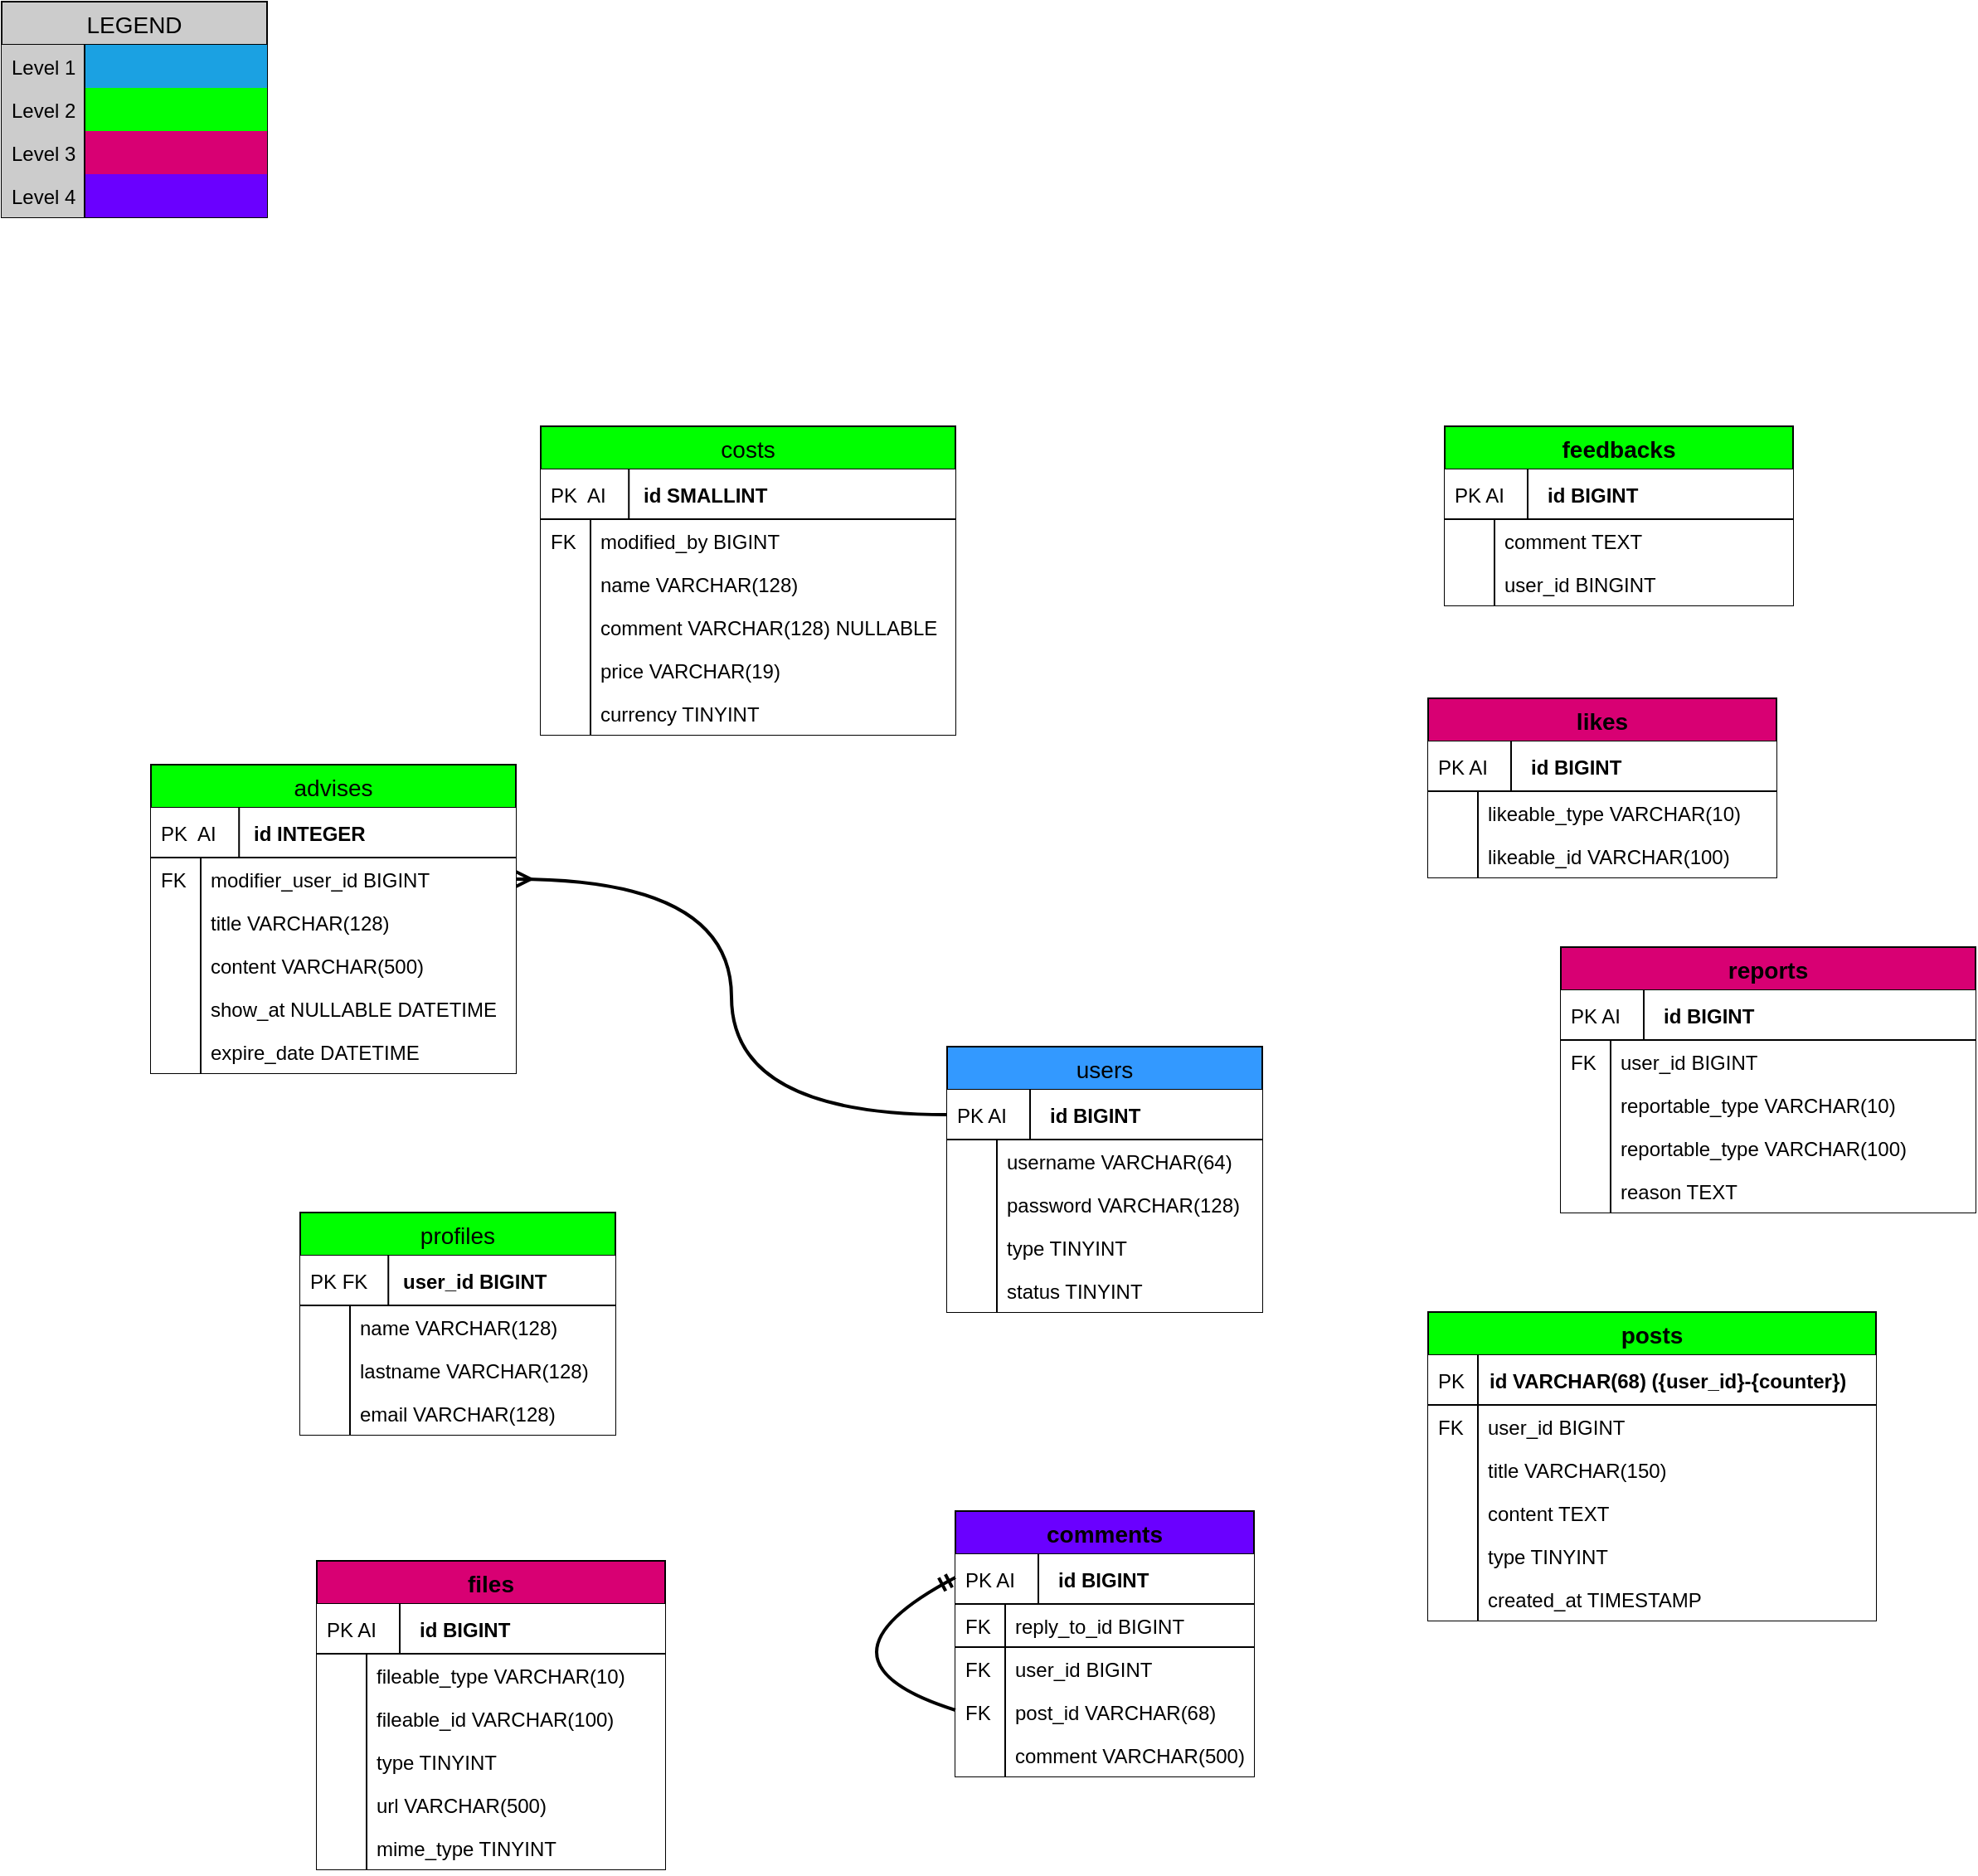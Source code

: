 <mxfile version="13.10.2" type="device"><diagram id="6hGFLwfOUW9BJ-s0fimq" name="Page-1"><mxGraphModel dx="1609" dy="1914" grid="1" gridSize="10" guides="1" tooltips="1" connect="1" arrows="1" fold="1" page="1" pageScale="1" pageWidth="827" pageHeight="1169" math="0" shadow="0"><root><mxCell id="0"/><mxCell id="1" parent="0"/><mxCell id="53" value="" style="edgeStyle=entityRelationEdgeStyle;fontSize=12;html=1;endArrow=ERmandOne;startArrow=ERmandOne;strokeColor=#FFFFFF;strokeWidth=2;entryX=0;entryY=0.5;entryDx=0;entryDy=0;exitX=1;exitY=-0.077;exitDx=0;exitDy=0;exitPerimeter=0;fontStyle=0;fontColor=#000000;" parent="1" source="18" target="7" edge="1"><mxGeometry width="100" height="100" relative="1" as="geometry"><mxPoint x="370" y="350" as="sourcePoint"/><mxPoint x="470" y="250" as="targetPoint"/></mxGeometry></mxCell><mxCell id="56" value="" style="edgeStyle=orthogonalEdgeStyle;fontSize=12;html=1;endArrow=ERoneToMany;startArrow=ERmandOne;strokeColor=#FFFFFF;strokeWidth=2;entryX=0;entryY=0.5;entryDx=0;entryDy=0;exitX=1;exitY=0.5;exitDx=0;exitDy=0;fontStyle=0;fontColor=#000000;curved=1;" parent="1" source="7" target="42" edge="1"><mxGeometry width="100" height="100" relative="1" as="geometry"><mxPoint x="370" y="350" as="sourcePoint"/><mxPoint x="470" y="250" as="targetPoint"/></mxGeometry></mxCell><mxCell id="70" value="" style="edgeStyle=orthogonalEdgeStyle;fontSize=12;html=1;endArrow=ERmany;strokeColor=#FFFFFF;strokeWidth=2;entryX=1;entryY=0.5;entryDx=0;entryDy=0;exitX=0;exitY=0.5;exitDx=0;exitDy=0;curved=1;fontStyle=0;fontColor=#000000;" parent="1" source="44" target="60" edge="1"><mxGeometry width="100" height="100" relative="1" as="geometry"><mxPoint x="370" y="350" as="sourcePoint"/><mxPoint x="470" y="250" as="targetPoint"/></mxGeometry></mxCell><mxCell id="71" value="" style="edgeStyle=orthogonalEdgeStyle;fontSize=12;html=1;endArrow=ERmany;strokeColor=#FFFFFF;strokeWidth=2;entryX=0.5;entryY=0;entryDx=0;entryDy=0;curved=1;exitX=0.5;exitY=1;exitDx=0;exitDy=0;exitPerimeter=0;fontStyle=0;fontColor=#000000;" parent="1" source="11" target="57" edge="1"><mxGeometry width="100" height="100" relative="1" as="geometry"><mxPoint x="370" y="280" as="sourcePoint"/><mxPoint x="460" y="469" as="targetPoint"/></mxGeometry></mxCell><mxCell id="81" value="" style="edgeStyle=orthogonalEdgeStyle;fontSize=12;html=1;endArrow=ERmany;strokeColor=#FFFFFF;strokeWidth=2;entryX=0.5;entryY=1;entryDx=0;entryDy=0;fontStyle=0;fontColor=#000000;exitX=0.75;exitY=0;exitDx=0;exitDy=0;curved=1;" parent="1" source="2" target="72" edge="1"><mxGeometry width="100" height="100" relative="1" as="geometry"><mxPoint x="380" y="280" as="sourcePoint"/><mxPoint x="390" y="310" as="targetPoint"/></mxGeometry></mxCell><mxCell id="95" value="" style="edgeStyle=entityRelationEdgeStyle;fontSize=12;html=1;endArrow=ERoneToMany;strokeColor=#FFFFFF;strokeWidth=2;entryX=0;entryY=0.5;entryDx=0;entryDy=0;exitX=1;exitY=0.25;exitDx=0;exitDy=0;fontStyle=0;fontColor=#000000;" parent="1" source="2" target="89" edge="1"><mxGeometry width="100" height="100" relative="1" as="geometry"><mxPoint x="410" y="200" as="sourcePoint"/><mxPoint x="510" y="100" as="targetPoint"/></mxGeometry></mxCell><mxCell id="13" value="profiles" style="swimlane;fontStyle=0;childLayout=stackLayout;horizontal=1;startSize=26;horizontalStack=0;resizeParent=1;resizeParentMax=0;resizeLast=0;collapsible=1;marginBottom=0;align=center;fontSize=14;fillColor=#00FF00;strokeColor=#000000;fontColor=#000000;" parent="1" vertex="1"><mxGeometry x="-180" y="180" width="190" height="134" as="geometry"/></mxCell><mxCell id="14" value="user_id BIGINT" style="shape=partialRectangle;top=0;left=0;right=0;bottom=1;align=left;verticalAlign=middle;fillColor=#ffffff;spacingLeft=60;spacingRight=4;overflow=hidden;rotatable=0;points=[[0,0.5],[1,0.5]];portConstraint=eastwest;dropTarget=0;fontStyle=1;fontSize=12;fontColor=#000000;strokeColor=#000000;" parent="13" vertex="1"><mxGeometry y="26" width="190" height="30" as="geometry"/></mxCell><mxCell id="15" value="PK FK" style="shape=partialRectangle;top=0;left=0;bottom=0;fillColor=none;align=left;verticalAlign=middle;spacingLeft=4;spacingRight=4;overflow=hidden;rotatable=0;points=[];portConstraint=eastwest;part=1;fontSize=12;fontColor=#000000;strokeColor=#000000;fontStyle=0" parent="14" vertex="1" connectable="0"><mxGeometry width="53.125" height="30" as="geometry"/></mxCell><mxCell id="16" value="name VARCHAR(128)" style="shape=partialRectangle;top=1;left=0;right=0;bottom=0;align=left;verticalAlign=top;fillColor=#ffffff;spacingLeft=34;spacingRight=4;overflow=hidden;rotatable=0;points=[[0,0.5],[1,0.5]];portConstraint=eastwest;dropTarget=0;fontSize=12;fontColor=#000000;strokeColor=#000000;fontStyle=0" parent="13" vertex="1"><mxGeometry y="56" width="190" height="26" as="geometry"/></mxCell><mxCell id="17" value="" style="shape=partialRectangle;top=0;left=0;bottom=0;fillColor=none;align=left;verticalAlign=top;spacingLeft=4;spacingRight=4;overflow=hidden;rotatable=0;points=[];portConstraint=eastwest;part=1;fontSize=12;fontColor=#000000;strokeColor=#000000;fontStyle=0" parent="16" vertex="1" connectable="0"><mxGeometry width="30" height="26" as="geometry"/></mxCell><mxCell id="18" value="lastname VARCHAR(128)" style="shape=partialRectangle;top=0;left=0;right=0;bottom=0;align=left;verticalAlign=top;fillColor=#ffffff;spacingLeft=34;spacingRight=4;overflow=hidden;rotatable=0;points=[[0,0.5],[1,0.5]];portConstraint=eastwest;dropTarget=0;fontSize=12;fontColor=#000000;strokeColor=#000000;fontStyle=0" parent="13" vertex="1"><mxGeometry y="82" width="190" height="26" as="geometry"/></mxCell><mxCell id="19" value="" style="shape=partialRectangle;top=0;left=0;bottom=0;fillColor=none;align=left;verticalAlign=top;spacingLeft=4;spacingRight=4;overflow=hidden;rotatable=0;points=[];portConstraint=eastwest;part=1;fontSize=12;fontColor=#000000;strokeColor=#000000;fontStyle=0" parent="18" vertex="1" connectable="0"><mxGeometry width="30" height="26" as="geometry"/></mxCell><mxCell id="20" value="email VARCHAR(128)" style="shape=partialRectangle;top=0;left=0;right=0;bottom=0;align=left;verticalAlign=top;fillColor=#ffffff;spacingLeft=34;spacingRight=4;overflow=hidden;rotatable=0;points=[[0,0.5],[1,0.5]];portConstraint=eastwest;dropTarget=0;fontSize=12;fontColor=#000000;strokeColor=#000000;fontStyle=0" parent="13" vertex="1"><mxGeometry y="108" width="190" height="26" as="geometry"/></mxCell><mxCell id="21" value="" style="shape=partialRectangle;top=0;left=0;bottom=0;fillColor=none;align=left;verticalAlign=top;spacingLeft=4;spacingRight=4;overflow=hidden;rotatable=0;points=[];portConstraint=eastwest;part=1;fontSize=12;fontColor=#000000;strokeColor=#000000;fontStyle=0" parent="20" vertex="1" connectable="0"><mxGeometry width="30" height="26" as="geometry"/></mxCell><mxCell id="173" value="" style="fontSize=12;html=1;endArrow=ERmany;entryX=1;entryY=0.5;entryDx=0;entryDy=0;exitX=0;exitY=0.5;exitDx=0;exitDy=0;edgeStyle=orthogonalEdgeStyle;elbow=vertical;curved=1;strokeWidth=2;" parent="1" source="3" target="162" edge="1"><mxGeometry width="100" height="100" relative="1" as="geometry"><mxPoint x="270" y="60" as="sourcePoint"/><mxPoint x="370" y="-40" as="targetPoint"/></mxGeometry></mxCell><mxCell id="84" value="reports" style="swimlane;fontStyle=1;childLayout=stackLayout;horizontal=1;startSize=26;horizontalStack=0;resizeParent=1;resizeParentMax=0;resizeLast=0;collapsible=1;marginBottom=0;align=center;fontSize=14;strokeColor=#000000;fillColor=#d80073;fontColor=#000000;labelBackgroundColor=none;" parent="1" vertex="1"><mxGeometry x="580" y="20" width="250" height="160" as="geometry"/></mxCell><mxCell id="85" value="id BIGINT" style="shape=partialRectangle;top=0;left=0;right=0;bottom=1;align=left;verticalAlign=middle;fillColor=#ffffff;spacingLeft=60;spacingRight=4;overflow=hidden;rotatable=0;points=[[0,0.5],[1,0.5]];portConstraint=eastwest;dropTarget=0;fontStyle=1;fontSize=12;fontColor=#000000;strokeColor=#000000;" parent="84" vertex="1"><mxGeometry y="26" width="250" height="30" as="geometry"/></mxCell><mxCell id="86" value="PK AI" style="shape=partialRectangle;top=0;left=0;bottom=0;fillColor=#ffffff;align=left;verticalAlign=middle;spacingLeft=4;spacingRight=4;overflow=hidden;rotatable=0;points=[];portConstraint=eastwest;part=1;fontSize=12;fontColor=#000000;strokeColor=#000000;fontStyle=0" parent="85" vertex="1" connectable="0"><mxGeometry width="50" height="30" as="geometry"/></mxCell><mxCell id="87" value="user_id BIGINT" style="shape=partialRectangle;top=1;left=0;right=0;bottom=0;align=left;verticalAlign=top;fillColor=#ffffff;spacingLeft=34;spacingRight=4;overflow=hidden;rotatable=0;points=[[0,0.5],[1,0.5]];portConstraint=eastwest;dropTarget=0;fontSize=12;fontColor=#000000;strokeColor=#000000;fontStyle=0" parent="84" vertex="1"><mxGeometry y="56" width="250" height="26" as="geometry"/></mxCell><mxCell id="88" value="FK" style="shape=partialRectangle;top=1;left=0;bottom=0;fillColor=#ffffff;align=left;verticalAlign=top;spacingLeft=4;spacingRight=4;overflow=hidden;rotatable=0;points=[];portConstraint=eastwest;part=1;fontSize=12;fontColor=#000000;strokeColor=#000000;fontStyle=0" parent="87" vertex="1" connectable="0"><mxGeometry width="30" height="26" as="geometry"/></mxCell><mxCell id="89" value="reportable_type VARCHAR(10)" style="shape=partialRectangle;top=0;left=0;right=0;bottom=0;align=left;verticalAlign=top;fillColor=#ffffff;spacingLeft=34;spacingRight=4;overflow=hidden;rotatable=0;points=[[0,0.5],[1,0.5]];portConstraint=eastwest;dropTarget=0;fontSize=12;fontColor=#000000;strokeColor=#000000;fontStyle=0" parent="84" vertex="1"><mxGeometry y="82" width="250" height="26" as="geometry"/></mxCell><mxCell id="90" value="" style="shape=partialRectangle;top=0;left=0;bottom=0;fillColor=#ffffff;align=left;verticalAlign=top;spacingLeft=4;spacingRight=4;overflow=hidden;rotatable=0;points=[];portConstraint=eastwest;part=1;fontSize=12;fontColor=#000000;strokeColor=#000000;fontStyle=0" parent="89" vertex="1" connectable="0"><mxGeometry width="30" height="26" as="geometry"/></mxCell><mxCell id="93" value="reportable_type VARCHAR(100)" style="shape=partialRectangle;top=0;left=0;right=0;bottom=0;align=left;verticalAlign=top;fillColor=#ffffff;spacingLeft=34;spacingRight=4;overflow=hidden;rotatable=0;points=[[0,0.5],[1,0.5]];portConstraint=eastwest;dropTarget=0;fontSize=12;fontColor=#000000;strokeColor=#000000;fontStyle=0" parent="84" vertex="1"><mxGeometry y="108" width="250" height="26" as="geometry"/></mxCell><mxCell id="94" value="" style="shape=partialRectangle;top=0;left=0;bottom=0;fillColor=#ffffff;align=left;verticalAlign=top;spacingLeft=4;spacingRight=4;overflow=hidden;rotatable=0;points=[];portConstraint=eastwest;part=1;fontSize=12;fontColor=#000000;strokeColor=#000000;fontStyle=0" parent="93" vertex="1" connectable="0"><mxGeometry width="30" height="26" as="geometry"/></mxCell><mxCell id="91" value="reason TEXT" style="shape=partialRectangle;top=0;left=0;right=0;bottom=0;align=left;verticalAlign=top;fillColor=#ffffff;spacingLeft=34;spacingRight=4;overflow=hidden;rotatable=0;points=[[0,0.5],[1,0.5]];portConstraint=eastwest;dropTarget=0;fontSize=12;fontColor=#000000;strokeColor=#000000;fontStyle=0" parent="84" vertex="1"><mxGeometry y="134" width="250" height="26" as="geometry"/></mxCell><mxCell id="92" value="" style="shape=partialRectangle;top=0;left=0;bottom=0;fillColor=#ffffff;align=left;verticalAlign=top;spacingLeft=4;spacingRight=4;overflow=hidden;rotatable=0;points=[];portConstraint=eastwest;part=1;fontSize=12;fontColor=#000000;strokeColor=#000000;fontStyle=0" parent="91" vertex="1" connectable="0"><mxGeometry width="30" height="26" as="geometry"/></mxCell><mxCell id="57" value="comments" style="swimlane;fontStyle=1;childLayout=stackLayout;horizontal=1;startSize=26;horizontalStack=0;resizeParent=1;resizeParentMax=0;resizeLast=0;collapsible=1;marginBottom=0;align=center;fontSize=14;strokeColor=#000000;fillColor=#6a00ff;fontColor=#000000;" parent="1" vertex="1"><mxGeometry x="215" y="360" width="180" height="160" as="geometry"/></mxCell><mxCell id="58" value="id BIGINT" style="shape=partialRectangle;top=0;left=0;right=0;bottom=1;align=left;verticalAlign=middle;fillColor=#ffffff;spacingLeft=60;spacingRight=4;overflow=hidden;rotatable=0;points=[[0,0.5],[1,0.5]];portConstraint=eastwest;dropTarget=0;fontStyle=1;fontSize=12;fontColor=#000000;strokeColor=#000000;" parent="57" vertex="1"><mxGeometry y="26" width="180" height="30" as="geometry"/></mxCell><mxCell id="59" value="PK AI" style="shape=partialRectangle;top=0;left=0;bottom=0;fillColor=#ffffff;align=left;verticalAlign=middle;spacingLeft=4;spacingRight=4;overflow=hidden;rotatable=0;points=[];portConstraint=eastwest;part=1;fontSize=12;fontColor=#000000;strokeColor=#000000;fontStyle=0" parent="58" vertex="1" connectable="0"><mxGeometry width="50" height="30" as="geometry"/></mxCell><mxCell id="179" value="reply_to_id BIGINT" style="shape=partialRectangle;top=1;left=0;right=0;bottom=1;align=left;verticalAlign=top;fillColor=#ffffff;spacingLeft=34;spacingRight=4;overflow=hidden;rotatable=0;points=[[0,0.5],[1,0.5]];portConstraint=eastwest;dropTarget=0;fontSize=12;fontColor=#000000;strokeColor=#000000;fontStyle=0" parent="57" vertex="1"><mxGeometry y="56" width="180" height="26" as="geometry"/></mxCell><mxCell id="180" value="FK" style="shape=partialRectangle;top=1;left=0;bottom=1;fillColor=#ffffff;align=left;verticalAlign=top;spacingLeft=4;spacingRight=4;overflow=hidden;rotatable=0;points=[];portConstraint=eastwest;part=1;fontSize=12;fontColor=#000000;strokeColor=#000000;fontStyle=0" parent="179" vertex="1" connectable="0"><mxGeometry width="30" height="26" as="geometry"/></mxCell><mxCell id="60" value="user_id BIGINT" style="shape=partialRectangle;top=1;left=0;right=0;bottom=0;align=left;verticalAlign=top;fillColor=#ffffff;spacingLeft=34;spacingRight=4;overflow=hidden;rotatable=0;points=[[0,0.5],[1,0.5]];portConstraint=eastwest;dropTarget=0;fontSize=12;fontColor=#000000;strokeColor=#000000;fontStyle=0" parent="57" vertex="1"><mxGeometry y="82" width="180" height="26" as="geometry"/></mxCell><mxCell id="61" value="FK" style="shape=partialRectangle;top=1;left=0;bottom=0;fillColor=#ffffff;align=left;verticalAlign=top;spacingLeft=4;spacingRight=4;overflow=hidden;rotatable=0;points=[];portConstraint=eastwest;part=1;fontSize=12;fontColor=#000000;strokeColor=#000000;fontStyle=0" parent="60" vertex="1" connectable="0"><mxGeometry width="30" height="26" as="geometry"/></mxCell><mxCell id="62" value="post_id VARCHAR(68)" style="shape=partialRectangle;top=0;left=0;right=0;bottom=0;align=left;verticalAlign=top;fillColor=#ffffff;spacingLeft=34;spacingRight=4;overflow=hidden;rotatable=0;points=[[0,0.5],[1,0.5]];portConstraint=eastwest;dropTarget=0;fontSize=12;fontColor=#000000;strokeColor=#000000;fontStyle=0" parent="57" vertex="1"><mxGeometry y="108" width="180" height="26" as="geometry"/></mxCell><mxCell id="63" value="FK" style="shape=partialRectangle;top=0;left=0;bottom=0;fillColor=#ffffff;align=left;verticalAlign=top;spacingLeft=4;spacingRight=4;overflow=hidden;rotatable=0;points=[];portConstraint=eastwest;part=1;fontSize=12;fontColor=#000000;strokeColor=#000000;fontStyle=0" parent="62" vertex="1" connectable="0"><mxGeometry width="30" height="26" as="geometry"/></mxCell><mxCell id="64" value="comment VARCHAR(500)" style="shape=partialRectangle;top=0;left=0;right=0;bottom=0;align=left;verticalAlign=top;fillColor=#ffffff;spacingLeft=34;spacingRight=4;overflow=hidden;rotatable=0;points=[[0,0.5],[1,0.5]];portConstraint=eastwest;dropTarget=0;fontSize=12;fontColor=#000000;strokeColor=#000000;fontStyle=0" parent="57" vertex="1"><mxGeometry y="134" width="180" height="26" as="geometry"/></mxCell><mxCell id="65" value="" style="shape=partialRectangle;top=0;left=0;bottom=0;fillColor=#ffffff;align=left;verticalAlign=top;spacingLeft=4;spacingRight=4;overflow=hidden;rotatable=0;points=[];portConstraint=eastwest;part=1;fontSize=12;fontColor=#000000;strokeColor=#000000;fontStyle=0" parent="64" vertex="1" connectable="0"><mxGeometry width="30" height="26" as="geometry"/></mxCell><mxCell id="39" value="posts" style="swimlane;fontStyle=1;childLayout=stackLayout;horizontal=1;startSize=26;horizontalStack=0;resizeParent=1;resizeParentMax=0;resizeLast=0;collapsible=1;marginBottom=0;align=center;fontSize=14;strokeColor=#000000;fillColor=#00FF00;fontColor=#000000;" parent="1" vertex="1"><mxGeometry x="500" y="240" width="270" height="186" as="geometry"/></mxCell><mxCell id="40" value="id VARCHAR(68) ({user_id}-{counter})" style="shape=partialRectangle;top=0;left=0;right=0;bottom=1;align=left;verticalAlign=middle;fillColor=#ffffff;spacingLeft=35;spacingRight=4;overflow=hidden;rotatable=0;points=[[0,0.5],[1,0.5]];portConstraint=eastwest;dropTarget=0;fontStyle=1;fontSize=12;fontColor=#000000;strokeColor=#000000;" parent="39" vertex="1"><mxGeometry y="26" width="270" height="30" as="geometry"/></mxCell><mxCell id="41" value="PK" style="shape=partialRectangle;top=0;left=0;bottom=0;fillColor=#ffffff;align=left;verticalAlign=middle;spacingLeft=4;spacingRight=4;overflow=hidden;rotatable=0;points=[];portConstraint=eastwest;part=1;fontSize=12;fontColor=#000000;strokeColor=#000000;fontStyle=0" parent="40" vertex="1" connectable="0"><mxGeometry width="30" height="30" as="geometry"/></mxCell><mxCell id="42" value="user_id BIGINT" style="shape=partialRectangle;top=1;left=0;right=0;bottom=0;align=left;verticalAlign=top;fillColor=#ffffff;spacingLeft=34;spacingRight=4;overflow=hidden;rotatable=0;points=[[0,0.5],[1,0.5]];portConstraint=eastwest;dropTarget=0;fontSize=12;fontColor=#000000;strokeColor=#000000;fontStyle=0" parent="39" vertex="1"><mxGeometry y="56" width="270" height="26" as="geometry"/></mxCell><mxCell id="43" value="FK" style="shape=partialRectangle;top=1;left=0;bottom=0;fillColor=#ffffff;align=left;verticalAlign=top;spacingLeft=4;spacingRight=4;overflow=hidden;rotatable=0;points=[];portConstraint=eastwest;part=1;fontSize=12;fontColor=#000000;strokeColor=#000000;fontStyle=0" parent="42" vertex="1" connectable="0"><mxGeometry width="30" height="26" as="geometry"/></mxCell><mxCell id="44" value="title VARCHAR(150)" style="shape=partialRectangle;top=0;left=0;right=0;bottom=0;align=left;verticalAlign=top;fillColor=#ffffff;spacingLeft=34;spacingRight=4;overflow=hidden;rotatable=0;points=[[0,0.5],[1,0.5]];portConstraint=eastwest;dropTarget=0;fontSize=12;fontColor=#000000;strokeColor=#000000;fontStyle=0" parent="39" vertex="1"><mxGeometry y="82" width="270" height="26" as="geometry"/></mxCell><mxCell id="45" value="" style="shape=partialRectangle;top=0;left=0;bottom=0;fillColor=#ffffff;align=left;verticalAlign=top;spacingLeft=4;spacingRight=4;overflow=hidden;rotatable=0;points=[];portConstraint=eastwest;part=1;fontSize=12;fontColor=#000000;strokeColor=#000000;fontStyle=0" parent="44" vertex="1" connectable="0"><mxGeometry width="30" height="26" as="geometry"/></mxCell><mxCell id="46" value="content TEXT" style="shape=partialRectangle;top=0;left=0;right=0;bottom=0;align=left;verticalAlign=top;fillColor=#ffffff;spacingLeft=34;spacingRight=4;overflow=hidden;rotatable=0;points=[[0,0.5],[1,0.5]];portConstraint=eastwest;dropTarget=0;fontSize=12;fontColor=#000000;strokeColor=#000000;fontStyle=0" parent="39" vertex="1"><mxGeometry y="108" width="270" height="26" as="geometry"/></mxCell><mxCell id="47" value="" style="shape=partialRectangle;top=0;left=0;bottom=0;fillColor=#ffffff;align=left;verticalAlign=top;spacingLeft=4;spacingRight=4;overflow=hidden;rotatable=0;points=[];portConstraint=eastwest;part=1;fontSize=12;fontColor=#000000;strokeColor=#000000;fontStyle=0" parent="46" vertex="1" connectable="0"><mxGeometry width="30" height="26" as="geometry"/></mxCell><mxCell id="48" value="type TINYINT" style="shape=partialRectangle;top=0;left=0;right=0;bottom=0;align=left;verticalAlign=top;fillColor=#ffffff;spacingLeft=34;spacingRight=4;overflow=hidden;rotatable=0;points=[[0,0.5],[1,0.5]];portConstraint=eastwest;dropTarget=0;fontSize=12;fontColor=#000000;strokeColor=#000000;fontStyle=0" parent="39" vertex="1"><mxGeometry y="134" width="270" height="26" as="geometry"/></mxCell><mxCell id="49" value="" style="shape=partialRectangle;top=0;left=0;bottom=0;fillColor=#ffffff;align=left;verticalAlign=top;spacingLeft=4;spacingRight=4;overflow=hidden;rotatable=0;points=[];portConstraint=eastwest;part=1;fontSize=12;fontColor=#000000;strokeColor=#000000;fontStyle=0" parent="48" vertex="1" connectable="0"><mxGeometry width="30" height="26" as="geometry"/></mxCell><mxCell id="50" value="created_at TIMESTAMP" style="shape=partialRectangle;top=0;left=0;right=0;bottom=0;align=left;verticalAlign=top;fillColor=#ffffff;spacingLeft=34;spacingRight=4;overflow=hidden;rotatable=0;points=[[0,0.5],[1,0.5]];portConstraint=eastwest;dropTarget=0;fontSize=12;strokeColor=#000000;fontColor=#000000;fontStyle=0" parent="39" vertex="1"><mxGeometry y="160" width="270" height="26" as="geometry"/></mxCell><mxCell id="51" value="" style="shape=partialRectangle;fontStyle=1;top=0;left=0;bottom=0;fillColor=#ffffff;align=left;verticalAlign=top;spacingLeft=4;spacingRight=4;overflow=hidden;rotatable=0;points=[];portConstraint=eastwest;part=1;fontSize=12;strokeColor=#000000;fontColor=#000000;" parent="50" vertex="1" connectable="0"><mxGeometry width="30" height="26" as="geometry"/></mxCell><mxCell id="183" value="" style="edgeStyle=orthogonalEdgeStyle;fontSize=12;html=1;endArrow=ERmandOne;strokeWidth=2;entryX=0;entryY=0.25;entryDx=0;entryDy=0;exitX=0;exitY=0.75;exitDx=0;exitDy=0;curved=1;" parent="1" source="57" target="57" edge="1"><mxGeometry width="100" height="100" relative="1" as="geometry"><mxPoint x="100" y="260" as="sourcePoint"/><mxPoint x="200" y="160" as="targetPoint"/><Array as="points"><mxPoint x="120" y="450"/></Array></mxGeometry></mxCell><mxCell id="202" value="" style="edgeStyle=orthogonalEdgeStyle;fontSize=12;html=1;endArrow=ERmany;strokeColor=#FFFFFF;strokeWidth=2;fontStyle=0;fontColor=#000000;exitX=0.5;exitY=0;exitDx=0;exitDy=0;entryX=0.75;entryY=1;entryDx=0;entryDy=0;curved=1;" parent="1" source="2" target="124" edge="1"><mxGeometry width="100" height="100" relative="1" as="geometry"><mxPoint x="300" y="80" as="sourcePoint"/><mxPoint x="270" y="-130" as="targetPoint"/></mxGeometry></mxCell><mxCell id="159" value="advises" style="swimlane;fontStyle=0;childLayout=stackLayout;horizontal=1;startSize=26;horizontalStack=0;resizeParent=1;resizeParentMax=0;resizeLast=0;collapsible=1;marginBottom=0;align=center;fontSize=14;fillColor=#00FF00;strokeColor=#000000;fontColor=#000000;separatorColor=#000000;rounded=0;swimlaneFillColor=none;" parent="1" vertex="1"><mxGeometry x="-270" y="-90" width="220" height="186" as="geometry"/></mxCell><mxCell id="160" value="id INTEGER" style="shape=partialRectangle;top=0;left=0;right=0;bottom=1;align=left;verticalAlign=middle;fillColor=#ffffff;spacingLeft=60;spacingRight=4;overflow=hidden;rotatable=0;points=[[0,0.5],[1,0.5]];portConstraint=eastwest;dropTarget=0;fontStyle=1;fontSize=12;fontColor=#000000;strokeColor=#000000;" parent="159" vertex="1"><mxGeometry y="26" width="220" height="30" as="geometry"/></mxCell><mxCell id="161" value="PK  AI" style="shape=partialRectangle;top=0;left=0;bottom=0;fillColor=none;align=left;verticalAlign=middle;spacingLeft=4;spacingRight=4;overflow=hidden;rotatable=0;points=[];portConstraint=eastwest;part=1;fontSize=12;fontColor=#000000;strokeColor=#000000;fontStyle=0" parent="160" vertex="1" connectable="0"><mxGeometry width="53.125" height="30" as="geometry"/></mxCell><mxCell id="162" value="modifier_user_id BIGINT" style="shape=partialRectangle;top=1;left=0;right=0;bottom=0;align=left;verticalAlign=top;fillColor=#ffffff;spacingLeft=34;spacingRight=4;overflow=hidden;rotatable=0;points=[[0,0.5],[1,0.5]];portConstraint=eastwest;dropTarget=0;fontSize=12;fontColor=#000000;strokeColor=#000000;perimeterSpacing=0;strokeWidth=1;fontStyle=0" parent="159" vertex="1"><mxGeometry y="56" width="220" height="26" as="geometry"/></mxCell><mxCell id="163" value="FK" style="shape=partialRectangle;top=0;left=0;bottom=0;fillColor=none;align=left;verticalAlign=top;spacingLeft=4;spacingRight=4;overflow=hidden;rotatable=0;points=[];portConstraint=eastwest;part=1;fontSize=12;fontColor=#000000;strokeColor=#000000;fontStyle=0" parent="162" vertex="1" connectable="0"><mxGeometry width="30" height="26" as="geometry"/></mxCell><mxCell id="164" value="title VARCHAR(128)" style="shape=partialRectangle;top=0;left=0;right=0;bottom=0;align=left;verticalAlign=top;fillColor=#ffffff;spacingLeft=34;spacingRight=4;overflow=hidden;rotatable=0;points=[[0,0.5],[1,0.5]];portConstraint=eastwest;dropTarget=0;fontSize=12;fontColor=#000000;strokeColor=#000000;strokeWidth=1;perimeterSpacing=0;fontStyle=0" parent="159" vertex="1"><mxGeometry y="82" width="220" height="26" as="geometry"/></mxCell><mxCell id="165" value="" style="shape=partialRectangle;top=0;left=0;bottom=0;fillColor=none;align=left;verticalAlign=top;spacingLeft=4;spacingRight=4;overflow=hidden;rotatable=0;points=[];portConstraint=eastwest;part=1;fontSize=12;fontColor=#000000;strokeColor=#000000;fontStyle=0" parent="164" vertex="1" connectable="0"><mxGeometry width="30" height="26" as="geometry"/></mxCell><mxCell id="166" value="content VARCHAR(500)" style="shape=partialRectangle;top=0;left=0;right=0;bottom=0;align=left;verticalAlign=top;fillColor=#ffffff;spacingLeft=34;spacingRight=4;overflow=hidden;rotatable=0;points=[[0,0.5],[1,0.5]];portConstraint=eastwest;dropTarget=0;fontSize=12;fontColor=#000000;strokeColor=#000000;fontStyle=0" parent="159" vertex="1"><mxGeometry y="108" width="220" height="26" as="geometry"/></mxCell><mxCell id="167" value="" style="shape=partialRectangle;top=0;left=0;bottom=0;fillColor=none;align=left;verticalAlign=top;spacingLeft=4;spacingRight=4;overflow=hidden;rotatable=0;points=[];portConstraint=eastwest;part=1;fontSize=12;fontColor=#000000;strokeColor=#000000;fontStyle=0" parent="166" vertex="1" connectable="0"><mxGeometry width="30" height="26" as="geometry"/></mxCell><mxCell id="175" value="show_at NULLABLE DATETIME" style="shape=partialRectangle;top=0;left=0;right=0;bottom=0;align=left;verticalAlign=top;fillColor=#ffffff;spacingLeft=34;spacingRight=4;overflow=hidden;rotatable=0;points=[[0,0.5],[1,0.5]];portConstraint=eastwest;dropTarget=0;fontSize=12;fontColor=#000000;strokeColor=#000000;fontStyle=0" parent="159" vertex="1"><mxGeometry y="134" width="220" height="26" as="geometry"/></mxCell><mxCell id="176" value="" style="shape=partialRectangle;top=0;left=0;bottom=0;fillColor=none;align=left;verticalAlign=top;spacingLeft=4;spacingRight=4;overflow=hidden;rotatable=0;points=[];portConstraint=eastwest;part=1;fontSize=12;fontColor=#000000;strokeColor=#000000;fontStyle=0" parent="175" vertex="1" connectable="0"><mxGeometry width="30" height="26" as="geometry"/></mxCell><mxCell id="177" value="expire_date DATETIME" style="shape=partialRectangle;top=0;left=0;right=0;bottom=0;align=left;verticalAlign=top;fillColor=#ffffff;spacingLeft=34;spacingRight=4;overflow=hidden;rotatable=0;points=[[0,0.5],[1,0.5]];portConstraint=eastwest;dropTarget=0;fontSize=12;fontColor=#000000;strokeColor=#000000;fontStyle=0" parent="159" vertex="1"><mxGeometry y="160" width="220" height="26" as="geometry"/></mxCell><mxCell id="178" value="" style="shape=partialRectangle;top=0;left=0;bottom=0;fillColor=none;align=left;verticalAlign=top;spacingLeft=4;spacingRight=4;overflow=hidden;rotatable=0;points=[];portConstraint=eastwest;part=1;fontSize=12;fontColor=#000000;strokeColor=#000000;fontStyle=0" parent="177" vertex="1" connectable="0"><mxGeometry width="30" height="26" as="geometry"/></mxCell><mxCell id="96" value="files" style="swimlane;fontStyle=1;childLayout=stackLayout;horizontal=1;startSize=26;horizontalStack=0;resizeParent=1;resizeParentMax=0;resizeLast=0;collapsible=1;marginBottom=0;align=center;fontSize=14;strokeColor=#000000;fillColor=#d80073;fontColor=#000000;" parent="1" vertex="1"><mxGeometry x="-170" y="390" width="210" height="186" as="geometry"/></mxCell><mxCell id="97" value="id BIGINT" style="shape=partialRectangle;top=0;left=0;right=0;bottom=1;align=left;verticalAlign=middle;fillColor=#ffffff;spacingLeft=60;spacingRight=4;overflow=hidden;rotatable=0;points=[[0,0.5],[1,0.5]];portConstraint=eastwest;dropTarget=0;fontStyle=1;fontSize=12;fontColor=#000000;strokeColor=#000000;perimeterSpacing=0;strokeWidth=1;" parent="96" vertex="1"><mxGeometry y="26" width="210" height="30" as="geometry"/></mxCell><mxCell id="98" value="PK AI" style="shape=partialRectangle;top=0;left=0;bottom=1;fillColor=#ffffff;align=left;verticalAlign=middle;spacingLeft=4;spacingRight=4;overflow=hidden;rotatable=0;points=[];portConstraint=eastwest;part=1;fontSize=12;fontColor=#000000;strokeColor=#000000;strokeWidth=1;fontStyle=0" parent="97" vertex="1" connectable="0"><mxGeometry width="50" height="30" as="geometry"/></mxCell><mxCell id="101" value="fileable_type VARCHAR(10)" style="shape=partialRectangle;top=1;left=0;right=0;bottom=0;align=left;verticalAlign=top;fillColor=#ffffff;spacingLeft=34;spacingRight=4;overflow=hidden;rotatable=0;points=[[0,0.5],[1,0.5]];portConstraint=eastwest;dropTarget=0;fontSize=12;fontColor=#000000;strokeColor=#000000;fontStyle=0" parent="96" vertex="1"><mxGeometry y="56" width="210" height="26" as="geometry"/></mxCell><mxCell id="102" value="" style="shape=partialRectangle;top=1;left=0;bottom=0;fillColor=#ffffff;align=left;verticalAlign=top;spacingLeft=4;spacingRight=4;overflow=hidden;rotatable=0;points=[];portConstraint=eastwest;part=1;fontSize=12;fontColor=#000000;strokeColor=#000000;fontStyle=0" parent="101" vertex="1" connectable="0"><mxGeometry width="30" height="26" as="geometry"/></mxCell><mxCell id="103" value="fileable_id VARCHAR(100)" style="shape=partialRectangle;top=0;left=0;right=0;bottom=0;align=left;verticalAlign=top;fillColor=#ffffff;spacingLeft=34;spacingRight=4;overflow=hidden;rotatable=0;points=[[0,0.5],[1,0.5]];portConstraint=eastwest;dropTarget=0;fontSize=12;fontColor=#000000;strokeColor=#000000;fontStyle=0" parent="96" vertex="1"><mxGeometry y="82" width="210" height="26" as="geometry"/></mxCell><mxCell id="104" value="" style="shape=partialRectangle;top=0;left=0;bottom=0;fillColor=#ffffff;align=left;verticalAlign=top;spacingLeft=4;spacingRight=4;overflow=hidden;rotatable=0;points=[];portConstraint=eastwest;part=1;fontSize=12;fontColor=#000000;strokeColor=#000000;fontStyle=0" parent="103" vertex="1" connectable="0"><mxGeometry width="30" height="26" as="geometry"/></mxCell><mxCell id="105" value="type TINYINT" style="shape=partialRectangle;top=0;left=0;right=0;bottom=0;align=left;verticalAlign=top;fillColor=#ffffff;spacingLeft=34;spacingRight=4;overflow=hidden;rotatable=0;points=[[0,0.5],[1,0.5]];portConstraint=eastwest;dropTarget=0;fontSize=12;fontColor=#000000;strokeColor=#000000;fontStyle=0" parent="96" vertex="1"><mxGeometry y="108" width="210" height="26" as="geometry"/></mxCell><mxCell id="106" value="" style="shape=partialRectangle;top=0;left=0;bottom=0;fillColor=#ffffff;align=left;verticalAlign=top;spacingLeft=4;spacingRight=4;overflow=hidden;rotatable=0;points=[];portConstraint=eastwest;part=1;fontSize=12;fontColor=#000000;strokeColor=#000000;fontStyle=0" parent="105" vertex="1" connectable="0"><mxGeometry width="30" height="26" as="geometry"/></mxCell><mxCell id="107" value="url VARCHAR(500)" style="shape=partialRectangle;top=0;left=0;right=0;bottom=0;align=left;verticalAlign=top;fillColor=#ffffff;spacingLeft=34;spacingRight=4;overflow=hidden;rotatable=0;points=[[0,0.5],[1,0.5]];portConstraint=eastwest;dropTarget=0;fontSize=12;fontColor=#000000;strokeColor=#000000;fontStyle=0" parent="96" vertex="1"><mxGeometry y="134" width="210" height="26" as="geometry"/></mxCell><mxCell id="108" value="" style="shape=partialRectangle;top=0;left=0;bottom=0;fillColor=#ffffff;align=left;verticalAlign=top;spacingLeft=4;spacingRight=4;overflow=hidden;rotatable=0;points=[];portConstraint=eastwest;part=1;fontSize=12;fontColor=#000000;strokeColor=#000000;fontStyle=0" parent="107" vertex="1" connectable="0"><mxGeometry width="30" height="26" as="geometry"/></mxCell><mxCell id="109" value="mime_type TINYINT" style="shape=partialRectangle;top=0;left=0;right=0;bottom=0;align=left;verticalAlign=top;fillColor=#ffffff;spacingLeft=34;spacingRight=4;overflow=hidden;rotatable=0;points=[[0,0.5],[1,0.5]];portConstraint=eastwest;dropTarget=0;fontSize=12;fontColor=#000000;strokeColor=#000000;fontStyle=0" parent="96" vertex="1"><mxGeometry y="160" width="210" height="26" as="geometry"/></mxCell><mxCell id="110" value="" style="shape=partialRectangle;top=0;left=0;bottom=0;fillColor=#ffffff;align=left;verticalAlign=top;spacingLeft=4;spacingRight=4;overflow=hidden;rotatable=0;points=[];portConstraint=eastwest;part=1;fontSize=12;fontColor=#000000;strokeColor=#000000;fontStyle=0" parent="109" vertex="1" connectable="0"><mxGeometry width="30" height="26" as="geometry"/></mxCell><mxCell id="2" value="users" style="swimlane;fontStyle=0;childLayout=stackLayout;horizontal=1;startSize=26;horizontalStack=0;resizeParent=1;resizeParentMax=0;resizeLast=0;collapsible=1;marginBottom=0;align=center;fontSize=14;fillColor=#3399FF;strokeColor=#000000;fontColor=#000000;" parent="1" vertex="1"><mxGeometry x="210" y="80" width="190" height="160" as="geometry"/></mxCell><mxCell id="3" value="id BIGINT" style="shape=partialRectangle;top=0;left=0;right=0;bottom=1;align=left;verticalAlign=middle;fillColor=#ffffff;spacingLeft=60;spacingRight=4;overflow=hidden;rotatable=0;points=[[0,0.5],[1,0.5]];portConstraint=eastwest;dropTarget=0;fontStyle=1;fontSize=12;fontColor=#000000;strokeColor=#000000;" parent="2" vertex="1"><mxGeometry y="26" width="190" height="30" as="geometry"/></mxCell><mxCell id="4" value="PK AI" style="shape=partialRectangle;top=0;left=0;bottom=0;fillColor=none;align=left;verticalAlign=middle;spacingLeft=4;spacingRight=4;overflow=hidden;rotatable=0;points=[];portConstraint=eastwest;part=1;fontSize=12;fontColor=#000000;strokeColor=#000000;fontStyle=0" parent="3" vertex="1" connectable="0"><mxGeometry width="50" height="30" as="geometry"/></mxCell><mxCell id="5" value="username VARCHAR(64)" style="shape=partialRectangle;top=1;left=0;right=0;bottom=0;align=left;verticalAlign=top;fillColor=#ffffff;spacingLeft=34;spacingRight=4;overflow=hidden;rotatable=0;points=[[0,0.5],[1,0.5]];portConstraint=eastwest;dropTarget=0;fontSize=12;fontColor=#000000;strokeColor=#000000;fontStyle=0" parent="2" vertex="1"><mxGeometry y="56" width="190" height="26" as="geometry"/></mxCell><mxCell id="6" value="" style="shape=partialRectangle;top=1;left=0;bottom=0;fillColor=none;align=left;verticalAlign=top;spacingLeft=4;spacingRight=4;overflow=hidden;rotatable=0;points=[];portConstraint=eastwest;part=1;fontSize=12;strokeColor=#000000;fontColor=#000000;fontStyle=0" parent="5" vertex="1" connectable="0"><mxGeometry width="30" height="26" as="geometry"/></mxCell><mxCell id="7" value="password VARCHAR(128)" style="shape=partialRectangle;top=0;left=0;right=0;bottom=0;align=left;verticalAlign=top;fillColor=#ffffff;spacingLeft=34;spacingRight=4;overflow=hidden;rotatable=0;points=[[0,0.5],[1,0.5]];portConstraint=eastwest;dropTarget=0;fontSize=12;fontColor=#000000;strokeColor=#000000;fontStyle=0" parent="2" vertex="1"><mxGeometry y="82" width="190" height="26" as="geometry"/></mxCell><mxCell id="8" value="" style="shape=partialRectangle;top=0;left=0;bottom=0;fillColor=none;align=left;verticalAlign=top;spacingLeft=4;spacingRight=4;overflow=hidden;rotatable=0;points=[];portConstraint=eastwest;part=1;fontSize=12;strokeColor=#000000;fontColor=#000000;fontStyle=0" parent="7" vertex="1" connectable="0"><mxGeometry width="30" height="26" as="geometry"/></mxCell><mxCell id="9" value="type TINYINT" style="shape=partialRectangle;top=0;left=0;right=0;bottom=0;align=left;verticalAlign=top;fillColor=#ffffff;spacingLeft=34;spacingRight=4;overflow=hidden;rotatable=0;points=[[0,0.5],[1,0.5]];portConstraint=eastwest;dropTarget=0;fontSize=12;fontColor=#000000;strokeColor=#000000;fontStyle=0" parent="2" vertex="1"><mxGeometry y="108" width="190" height="26" as="geometry"/></mxCell><mxCell id="10" value="" style="shape=partialRectangle;top=0;left=0;bottom=0;fillColor=#ffffff;align=left;verticalAlign=top;spacingLeft=4;spacingRight=4;overflow=hidden;rotatable=0;points=[];portConstraint=eastwest;part=1;fontSize=12;fontColor=#000000;strokeColor=#000000;fontStyle=0" parent="9" vertex="1" connectable="0"><mxGeometry width="30" height="26" as="geometry"/></mxCell><mxCell id="11" value="status TINYINT" style="shape=partialRectangle;top=0;left=0;right=0;bottom=0;align=left;verticalAlign=top;fillColor=#ffffff;spacingLeft=34;spacingRight=4;overflow=hidden;rotatable=0;points=[[0,0.5],[1,0.5]];portConstraint=eastwest;dropTarget=0;fontSize=12;fontColor=#000000;strokeColor=#000000;fontStyle=0" parent="2" vertex="1"><mxGeometry y="134" width="190" height="26" as="geometry"/></mxCell><mxCell id="12" value="" style="shape=partialRectangle;top=0;left=0;bottom=0;fillColor=none;align=left;verticalAlign=top;spacingLeft=4;spacingRight=4;overflow=hidden;rotatable=0;points=[];portConstraint=eastwest;part=1;fontSize=12;strokeColor=#000000;fontColor=#000000;fontStyle=0" parent="11" vertex="1" connectable="0"><mxGeometry width="30" height="26" as="geometry"/></mxCell><mxCell id="124" value="costs" style="swimlane;fontStyle=0;childLayout=stackLayout;horizontal=1;startSize=26;horizontalStack=0;resizeParent=1;resizeParentMax=0;resizeLast=0;collapsible=1;marginBottom=0;align=center;fontSize=14;fillColor=#00FF00;strokeColor=#000000;fontColor=#000000;separatorColor=#000000;rounded=0;swimlaneFillColor=none;" parent="1" vertex="1"><mxGeometry x="-35" y="-294" width="250" height="186" as="geometry"><mxRectangle x="120" y="-210" width="70" height="26" as="alternateBounds"/></mxGeometry></mxCell><mxCell id="125" value="id SMALLINT" style="shape=partialRectangle;top=0;left=0;right=0;bottom=1;align=left;verticalAlign=middle;fillColor=#ffffff;spacingLeft=60;spacingRight=4;overflow=hidden;rotatable=0;points=[[0,0.5],[1,0.5]];portConstraint=eastwest;dropTarget=0;fontStyle=1;fontSize=12;fontColor=#000000;strokeColor=#000000;" parent="124" vertex="1"><mxGeometry y="26" width="250" height="30" as="geometry"/></mxCell><mxCell id="126" value="PK  AI" style="shape=partialRectangle;top=0;left=0;bottom=0;fillColor=none;align=left;verticalAlign=middle;spacingLeft=4;spacingRight=4;overflow=hidden;rotatable=0;points=[];portConstraint=eastwest;part=1;fontSize=12;fontColor=#000000;strokeColor=#000000;fontStyle=0" parent="125" vertex="1" connectable="0"><mxGeometry width="53.125" height="30" as="geometry"/></mxCell><mxCell id="133" value="modified_by BIGINT" style="shape=partialRectangle;top=1;left=0;right=0;bottom=0;align=left;verticalAlign=top;fillColor=#ffffff;spacingLeft=34;spacingRight=4;overflow=hidden;rotatable=0;points=[[0,0.5],[1,0.5]];portConstraint=eastwest;dropTarget=0;fontSize=12;fontColor=#000000;strokeColor=#000000;perimeterSpacing=0;strokeWidth=1;fontStyle=0" parent="124" vertex="1"><mxGeometry y="56" width="250" height="26" as="geometry"/></mxCell><mxCell id="134" value="FK" style="shape=partialRectangle;top=0;left=0;bottom=0;fillColor=none;align=left;verticalAlign=top;spacingLeft=4;spacingRight=4;overflow=hidden;rotatable=0;points=[];portConstraint=eastwest;part=1;fontSize=12;fontColor=#000000;strokeColor=#000000;fontStyle=0" parent="133" vertex="1" connectable="0"><mxGeometry width="30" height="26" as="geometry"/></mxCell><mxCell id="127" value="name VARCHAR(128)" style="shape=partialRectangle;top=0;left=0;right=0;bottom=0;align=left;verticalAlign=top;fillColor=#ffffff;spacingLeft=34;spacingRight=4;overflow=hidden;rotatable=0;points=[[0,0.5],[1,0.5]];portConstraint=eastwest;dropTarget=0;fontSize=12;fontColor=#000000;strokeColor=#000000;strokeWidth=1;perimeterSpacing=0;fontStyle=0" parent="124" vertex="1"><mxGeometry y="82" width="250" height="26" as="geometry"/></mxCell><mxCell id="128" value="" style="shape=partialRectangle;top=0;left=0;bottom=0;fillColor=none;align=left;verticalAlign=top;spacingLeft=4;spacingRight=4;overflow=hidden;rotatable=0;points=[];portConstraint=eastwest;part=1;fontSize=12;fontColor=#000000;strokeColor=#000000;fontStyle=0" parent="127" vertex="1" connectable="0"><mxGeometry width="30" height="26" as="geometry"/></mxCell><mxCell id="203" value="comment VARCHAR(128) NULLABLE" style="shape=partialRectangle;top=0;left=0;right=0;bottom=0;align=left;verticalAlign=top;fillColor=#ffffff;spacingLeft=34;spacingRight=4;overflow=hidden;rotatable=0;points=[[0,0.5],[1,0.5]];portConstraint=eastwest;dropTarget=0;fontSize=12;fontColor=#000000;strokeColor=#000000;strokeWidth=1;perimeterSpacing=0;fontStyle=0" parent="124" vertex="1"><mxGeometry y="108" width="250" height="26" as="geometry"/></mxCell><mxCell id="204" value="" style="shape=partialRectangle;top=0;left=0;bottom=0;fillColor=none;align=left;verticalAlign=top;spacingLeft=4;spacingRight=4;overflow=hidden;rotatable=0;points=[];portConstraint=eastwest;part=1;fontSize=12;fontColor=#000000;strokeColor=#000000;fontStyle=0" parent="203" vertex="1" connectable="0"><mxGeometry width="30" height="26" as="geometry"/></mxCell><mxCell id="129" value="price VARCHAR(19)" style="shape=partialRectangle;top=0;left=0;right=0;bottom=0;align=left;verticalAlign=top;fillColor=#ffffff;spacingLeft=34;spacingRight=4;overflow=hidden;rotatable=0;points=[[0,0.5],[1,0.5]];portConstraint=eastwest;dropTarget=0;fontSize=12;fontColor=#000000;strokeColor=#000000;fontStyle=0" parent="124" vertex="1"><mxGeometry y="134" width="250" height="26" as="geometry"/></mxCell><mxCell id="130" value="" style="shape=partialRectangle;top=0;left=0;bottom=0;fillColor=none;align=left;verticalAlign=top;spacingLeft=4;spacingRight=4;overflow=hidden;rotatable=0;points=[];portConstraint=eastwest;part=1;fontSize=12;fontColor=#000000;strokeColor=#000000;fontStyle=0" parent="129" vertex="1" connectable="0"><mxGeometry width="30" height="26" as="geometry"/></mxCell><mxCell id="187" value="currency TINYINT" style="shape=partialRectangle;top=0;left=0;right=0;bottom=0;align=left;verticalAlign=top;fillColor=#ffffff;spacingLeft=34;spacingRight=4;overflow=hidden;rotatable=0;points=[[0,0.5],[1,0.5]];portConstraint=eastwest;dropTarget=0;fontSize=12;fontColor=#000000;strokeColor=#000000;fontStyle=0" parent="124" vertex="1"><mxGeometry y="160" width="250" height="26" as="geometry"/></mxCell><mxCell id="188" value="" style="shape=partialRectangle;top=0;left=0;bottom=0;fillColor=none;align=left;verticalAlign=top;spacingLeft=4;spacingRight=4;overflow=hidden;rotatable=0;points=[];portConstraint=eastwest;part=1;fontSize=12;fontColor=#000000;strokeColor=#000000;fontStyle=0" parent="187" vertex="1" connectable="0"><mxGeometry width="30" height="26" as="geometry"/></mxCell><mxCell id="72" value="likes" style="swimlane;fontStyle=1;childLayout=stackLayout;horizontal=1;startSize=26;horizontalStack=0;resizeParent=1;resizeParentMax=0;resizeLast=0;collapsible=1;marginBottom=0;align=center;fontSize=14;strokeColor=#000000;fillColor=#d80073;fontColor=#000000;" parent="1" vertex="1"><mxGeometry x="500" y="-130" width="210" height="108" as="geometry"><mxRectangle x="370" y="-108" width="60" height="26" as="alternateBounds"/></mxGeometry></mxCell><mxCell id="73" value="id BIGINT" style="shape=partialRectangle;top=0;left=0;right=0;bottom=1;align=left;verticalAlign=middle;fillColor=#FFFFFF;spacingLeft=60;spacingRight=4;overflow=hidden;rotatable=0;points=[[0,0.5],[1,0.5]];portConstraint=eastwest;dropTarget=0;fontStyle=1;fontSize=12;fontColor=#000000;strokeColor=#000000;gradientColor=none;" parent="72" vertex="1"><mxGeometry y="26" width="210" height="30" as="geometry"/></mxCell><mxCell id="74" value="PK AI" style="shape=partialRectangle;top=0;left=0;bottom=0;fillColor=#ffffff;align=left;verticalAlign=middle;spacingLeft=4;spacingRight=4;overflow=hidden;rotatable=0;points=[];portConstraint=eastwest;part=1;fontSize=12;fontColor=#000000;strokeColor=#000000;fontStyle=0" parent="73" vertex="1" connectable="0"><mxGeometry width="50" height="30" as="geometry"/></mxCell><mxCell id="75" value="likeable_type VARCHAR(10)" style="shape=partialRectangle;top=1;left=0;right=0;bottom=0;align=left;verticalAlign=top;fillColor=#ffffff;spacingLeft=34;spacingRight=4;overflow=hidden;rotatable=0;points=[[0,0.5],[1,0.5]];portConstraint=eastwest;dropTarget=0;fontSize=12;fontColor=#000000;strokeColor=#000000;fontStyle=0" parent="72" vertex="1"><mxGeometry y="56" width="210" height="26" as="geometry"/></mxCell><mxCell id="76" value="" style="shape=partialRectangle;top=1;left=0;bottom=0;fillColor=#ffffff;align=left;verticalAlign=top;spacingLeft=4;spacingRight=4;overflow=hidden;rotatable=0;points=[];portConstraint=eastwest;part=1;fontSize=12;fontColor=#000000;strokeColor=#000000;fontStyle=0" parent="75" vertex="1" connectable="0"><mxGeometry width="30" height="26" as="geometry"/></mxCell><mxCell id="77" value="likeable_id VARCHAR(100)" style="shape=partialRectangle;top=0;left=0;right=0;bottom=0;align=left;verticalAlign=top;fillColor=#ffffff;spacingLeft=34;spacingRight=4;overflow=hidden;rotatable=0;points=[[0,0.5],[1,0.5]];portConstraint=eastwest;dropTarget=0;fontSize=12;fontColor=#000000;strokeColor=#000000;fontStyle=0" parent="72" vertex="1"><mxGeometry y="82" width="210" height="26" as="geometry"/></mxCell><mxCell id="78" value="" style="shape=partialRectangle;top=0;left=0;bottom=0;fillColor=#ffffff;align=left;verticalAlign=top;spacingLeft=4;spacingRight=4;overflow=hidden;rotatable=0;points=[];portConstraint=eastwest;part=1;fontSize=12;fontColor=#000000;strokeColor=#000000;fontStyle=0" parent="77" vertex="1" connectable="0"><mxGeometry width="30" height="26" as="geometry"/></mxCell><mxCell id="BgNpJ9vTfVfPSBrooB9f-211" value="" style="fontSize=12;html=1;endArrow=ERmany;strokeColor=#FFFFFF;strokeWidth=2;fontStyle=0;fontColor=#000000;exitX=0.655;exitY=-0.012;exitDx=0;exitDy=0;exitPerimeter=0;edgeStyle=orthogonalEdgeStyle;curved=1;" parent="1" source="2" target="BgNpJ9vTfVfPSBrooB9f-209" edge="1"><mxGeometry width="100" height="100" relative="1" as="geometry"><mxPoint x="362.5" y="90" as="sourcePoint"/><mxPoint x="615" y="-12" as="targetPoint"/></mxGeometry></mxCell><mxCell id="BgNpJ9vTfVfPSBrooB9f-204" value="feedbacks" style="swimlane;fontStyle=1;childLayout=stackLayout;horizontal=1;startSize=26;horizontalStack=0;resizeParent=1;resizeParentMax=0;resizeLast=0;collapsible=1;marginBottom=0;align=center;fontSize=14;strokeColor=#000000;fillColor=#00FF00;fontColor=#000000;" parent="1" vertex="1"><mxGeometry x="510" y="-294" width="210" height="108" as="geometry"><mxRectangle x="370" y="-108" width="60" height="26" as="alternateBounds"/></mxGeometry></mxCell><mxCell id="BgNpJ9vTfVfPSBrooB9f-205" value="id BIGINT" style="shape=partialRectangle;top=0;left=0;right=0;bottom=1;align=left;verticalAlign=middle;fillColor=#FFFFFF;spacingLeft=60;spacingRight=4;overflow=hidden;rotatable=0;points=[[0,0.5],[1,0.5]];portConstraint=eastwest;dropTarget=0;fontStyle=1;fontSize=12;fontColor=#000000;strokeColor=#000000;gradientColor=none;" parent="BgNpJ9vTfVfPSBrooB9f-204" vertex="1"><mxGeometry y="26" width="210" height="30" as="geometry"/></mxCell><mxCell id="BgNpJ9vTfVfPSBrooB9f-206" value="PK AI" style="shape=partialRectangle;top=0;left=0;bottom=0;fillColor=#ffffff;align=left;verticalAlign=middle;spacingLeft=4;spacingRight=4;overflow=hidden;rotatable=0;points=[];portConstraint=eastwest;part=1;fontSize=12;fontColor=#000000;strokeColor=#000000;fontStyle=0" parent="BgNpJ9vTfVfPSBrooB9f-205" vertex="1" connectable="0"><mxGeometry width="50" height="30" as="geometry"/></mxCell><mxCell id="BgNpJ9vTfVfPSBrooB9f-207" value="comment TEXT" style="shape=partialRectangle;top=1;left=0;right=0;bottom=0;align=left;verticalAlign=top;fillColor=#ffffff;spacingLeft=34;spacingRight=4;overflow=hidden;rotatable=0;points=[[0,0.5],[1,0.5]];portConstraint=eastwest;dropTarget=0;fontSize=12;fontColor=#000000;strokeColor=#000000;fontStyle=0" parent="BgNpJ9vTfVfPSBrooB9f-204" vertex="1"><mxGeometry y="56" width="210" height="26" as="geometry"/></mxCell><mxCell id="BgNpJ9vTfVfPSBrooB9f-208" value="" style="shape=partialRectangle;top=1;left=0;bottom=0;fillColor=#ffffff;align=left;verticalAlign=top;spacingLeft=4;spacingRight=4;overflow=hidden;rotatable=0;points=[];portConstraint=eastwest;part=1;fontSize=12;fontColor=#000000;strokeColor=#000000;fontStyle=0" parent="BgNpJ9vTfVfPSBrooB9f-207" vertex="1" connectable="0"><mxGeometry width="30" height="26" as="geometry"/></mxCell><mxCell id="BgNpJ9vTfVfPSBrooB9f-209" value="user_id BINGINT" style="shape=partialRectangle;top=0;left=0;right=0;bottom=0;align=left;verticalAlign=top;fillColor=#ffffff;spacingLeft=34;spacingRight=4;overflow=hidden;rotatable=0;points=[[0,0.5],[1,0.5]];portConstraint=eastwest;dropTarget=0;fontSize=12;fontColor=#000000;strokeColor=#000000;fontStyle=0" parent="BgNpJ9vTfVfPSBrooB9f-204" vertex="1"><mxGeometry y="82" width="210" height="26" as="geometry"/></mxCell><mxCell id="BgNpJ9vTfVfPSBrooB9f-210" value="" style="shape=partialRectangle;top=0;left=0;bottom=0;fillColor=#ffffff;align=left;verticalAlign=top;spacingLeft=4;spacingRight=4;overflow=hidden;rotatable=0;points=[];portConstraint=eastwest;part=1;fontSize=12;fontColor=#000000;strokeColor=#000000;fontStyle=0" parent="BgNpJ9vTfVfPSBrooB9f-209" vertex="1" connectable="0"><mxGeometry width="30" height="26" as="geometry"/></mxCell><mxCell id="140" value="LEGEND" style="swimlane;fontStyle=0;childLayout=stackLayout;horizontal=1;startSize=26;horizontalStack=0;resizeParent=1;resizeParentMax=0;resizeLast=0;collapsible=1;marginBottom=0;align=center;fontSize=14;labelBackgroundColor=none;fillColor=#CCCCCC;fontColor=#000000;strokeColor=#000000;rounded=0;" parent="1" vertex="1"><mxGeometry x="-360" y="-550" width="160" height="130" as="geometry"/></mxCell><mxCell id="144" value="" style="shape=partialRectangle;top=0;left=0;right=0;bottom=0;align=left;verticalAlign=top;fillColor=#1ba1e2;spacingLeft=34;spacingRight=4;overflow=hidden;rotatable=0;points=[[0,0.5],[1,0.5]];portConstraint=eastwest;dropTarget=0;fontSize=12;labelBackgroundColor=none;strokeColor=#000000;fontColor=#000000;" parent="140" vertex="1"><mxGeometry y="26" width="160" height="26" as="geometry"/></mxCell><mxCell id="145" value="Level 1" style="shape=partialRectangle;top=0;left=0;bottom=0;fillColor=#CCCCCC;align=left;verticalAlign=top;spacingLeft=4;spacingRight=4;overflow=hidden;rotatable=0;points=[];portConstraint=eastwest;part=1;fontSize=12;fontColor=#000000;strokeColor=#000000;" parent="144" vertex="1" connectable="0"><mxGeometry width="50" height="26" as="geometry"/></mxCell><mxCell id="152" value="" style="shape=partialRectangle;top=0;left=0;right=0;bottom=0;align=left;verticalAlign=top;fillColor=#00FF00;spacingLeft=34;spacingRight=4;overflow=hidden;rotatable=0;points=[[0,0.5],[1,0.5]];portConstraint=eastwest;dropTarget=0;fontSize=12;labelBackgroundColor=none;strokeColor=#000000;fontColor=#000000;" parent="140" vertex="1"><mxGeometry y="52" width="160" height="26" as="geometry"/></mxCell><mxCell id="153" value="Level 2" style="shape=partialRectangle;top=0;left=0;bottom=0;fillColor=#CCCCCC;align=left;verticalAlign=top;spacingLeft=4;spacingRight=4;overflow=hidden;rotatable=0;points=[];portConstraint=eastwest;part=1;fontSize=12;fontColor=#000000;strokeColor=#000000;" parent="152" vertex="1" connectable="0"><mxGeometry width="50" height="26" as="geometry"/></mxCell><mxCell id="154" value="" style="shape=partialRectangle;top=0;left=0;right=0;bottom=0;align=left;verticalAlign=top;fillColor=#D80073;spacingLeft=34;spacingRight=4;overflow=hidden;rotatable=0;points=[[0,0.5],[1,0.5]];portConstraint=eastwest;dropTarget=0;fontSize=12;labelBackgroundColor=none;strokeColor=#000000;fontColor=#000000;" parent="140" vertex="1"><mxGeometry y="78" width="160" height="26" as="geometry"/></mxCell><mxCell id="155" value="Level 3" style="shape=partialRectangle;top=0;left=0;bottom=0;fillColor=#CCCCCC;align=left;verticalAlign=top;spacingLeft=4;spacingRight=4;overflow=hidden;rotatable=0;points=[];portConstraint=eastwest;part=1;fontSize=12;fontColor=#000000;strokeColor=#000000;" parent="154" vertex="1" connectable="0"><mxGeometry width="50" height="26" as="geometry"/></mxCell><mxCell id="156" value="" style="shape=partialRectangle;top=0;left=0;right=0;bottom=0;align=left;verticalAlign=top;fillColor=#6A00FF;spacingLeft=34;spacingRight=4;overflow=hidden;rotatable=0;points=[[0,0.5],[1,0.5]];portConstraint=eastwest;dropTarget=0;fontSize=12;labelBackgroundColor=none;strokeColor=#000000;fontColor=#000000;" parent="140" vertex="1"><mxGeometry y="104" width="160" height="26" as="geometry"/></mxCell><mxCell id="157" value="Level 4" style="shape=partialRectangle;top=0;left=0;bottom=0;fillColor=#CCCCCC;align=left;verticalAlign=top;spacingLeft=4;spacingRight=4;overflow=hidden;rotatable=0;points=[];portConstraint=eastwest;part=1;fontSize=12;fontColor=#000000;strokeColor=#000000;" parent="156" vertex="1" connectable="0"><mxGeometry width="50" height="26" as="geometry"/></mxCell></root></mxGraphModel></diagram></mxfile>